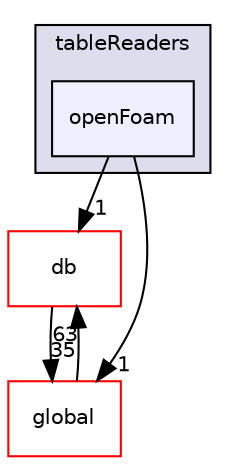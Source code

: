 digraph "src/OpenFOAM/interpolations/interpolationTable/tableReaders/openFoam" {
  bgcolor=transparent;
  compound=true
  node [ fontsize="10", fontname="Helvetica"];
  edge [ labelfontsize="10", labelfontname="Helvetica"];
  subgraph clusterdir_f6f39c37c2453dc98685617372493be5 {
    graph [ bgcolor="#ddddee", pencolor="black", label="tableReaders" fontname="Helvetica", fontsize="10", URL="dir_f6f39c37c2453dc98685617372493be5.html"]
  dir_6313558c27f915f7497766c22630afc3 [shape=box, label="openFoam", style="filled", fillcolor="#eeeeff", pencolor="black", URL="dir_6313558c27f915f7497766c22630afc3.html"];
  }
  dir_63c634f7a7cfd679ac26c67fb30fc32f [shape=box label="db" color="red" URL="dir_63c634f7a7cfd679ac26c67fb30fc32f.html"];
  dir_8583492183f4d27c76555f8f333dd07b [shape=box label="global" color="red" URL="dir_8583492183f4d27c76555f8f333dd07b.html"];
  dir_6313558c27f915f7497766c22630afc3->dir_63c634f7a7cfd679ac26c67fb30fc32f [headlabel="1", labeldistance=1.5 headhref="dir_002428_002218.html"];
  dir_6313558c27f915f7497766c22630afc3->dir_8583492183f4d27c76555f8f333dd07b [headlabel="1", labeldistance=1.5 headhref="dir_002428_002385.html"];
  dir_63c634f7a7cfd679ac26c67fb30fc32f->dir_8583492183f4d27c76555f8f333dd07b [headlabel="35", labeldistance=1.5 headhref="dir_002218_002385.html"];
  dir_8583492183f4d27c76555f8f333dd07b->dir_63c634f7a7cfd679ac26c67fb30fc32f [headlabel="63", labeldistance=1.5 headhref="dir_002385_002218.html"];
}
